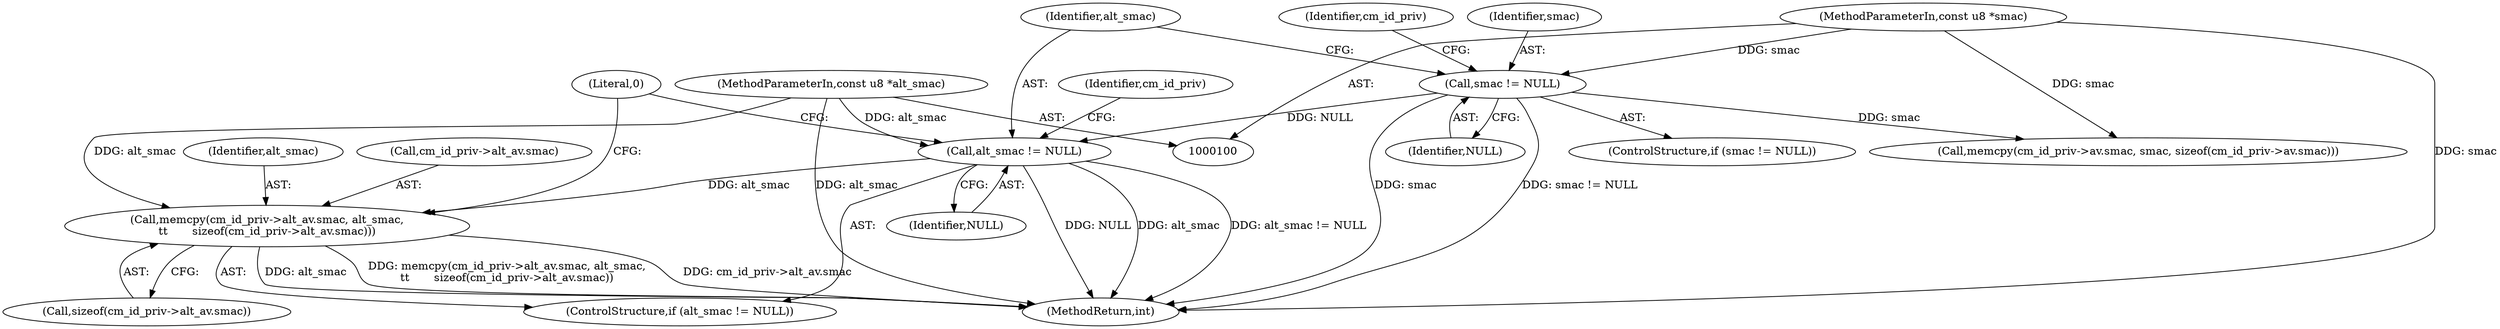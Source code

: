 digraph "1_linux_b2853fd6c2d0f383dbdf7427e263eb576a633867@API" {
"1000127" [label="(Call,memcpy(cm_id_priv->alt_av.smac, alt_smac,\n\t\t       sizeof(cm_id_priv->alt_av.smac)))"];
"1000124" [label="(Call,alt_smac != NULL)"];
"1000103" [label="(MethodParameterIn,const u8 *alt_smac)"];
"1000107" [label="(Call,smac != NULL)"];
"1000102" [label="(MethodParameterIn,const u8 *smac)"];
"1000124" [label="(Call,alt_smac != NULL)"];
"1000133" [label="(Identifier,alt_smac)"];
"1000134" [label="(Call,sizeof(cm_id_priv->alt_av.smac))"];
"1000126" [label="(Identifier,NULL)"];
"1000141" [label="(Literal,0)"];
"1000107" [label="(Call,smac != NULL)"];
"1000125" [label="(Identifier,alt_smac)"];
"1000127" [label="(Call,memcpy(cm_id_priv->alt_av.smac, alt_smac,\n\t\t       sizeof(cm_id_priv->alt_av.smac)))"];
"1000109" [label="(Identifier,NULL)"];
"1000128" [label="(Call,cm_id_priv->alt_av.smac)"];
"1000113" [label="(Identifier,cm_id_priv)"];
"1000103" [label="(MethodParameterIn,const u8 *alt_smac)"];
"1000110" [label="(Call,memcpy(cm_id_priv->av.smac, smac, sizeof(cm_id_priv->av.smac)))"];
"1000142" [label="(MethodReturn,int)"];
"1000106" [label="(ControlStructure,if (smac != NULL))"];
"1000102" [label="(MethodParameterIn,const u8 *smac)"];
"1000123" [label="(ControlStructure,if (alt_smac != NULL))"];
"1000108" [label="(Identifier,smac)"];
"1000130" [label="(Identifier,cm_id_priv)"];
"1000127" -> "1000123"  [label="AST: "];
"1000127" -> "1000134"  [label="CFG: "];
"1000128" -> "1000127"  [label="AST: "];
"1000133" -> "1000127"  [label="AST: "];
"1000134" -> "1000127"  [label="AST: "];
"1000141" -> "1000127"  [label="CFG: "];
"1000127" -> "1000142"  [label="DDG: memcpy(cm_id_priv->alt_av.smac, alt_smac,\n\t\t       sizeof(cm_id_priv->alt_av.smac))"];
"1000127" -> "1000142"  [label="DDG: cm_id_priv->alt_av.smac"];
"1000127" -> "1000142"  [label="DDG: alt_smac"];
"1000124" -> "1000127"  [label="DDG: alt_smac"];
"1000103" -> "1000127"  [label="DDG: alt_smac"];
"1000124" -> "1000123"  [label="AST: "];
"1000124" -> "1000126"  [label="CFG: "];
"1000125" -> "1000124"  [label="AST: "];
"1000126" -> "1000124"  [label="AST: "];
"1000130" -> "1000124"  [label="CFG: "];
"1000141" -> "1000124"  [label="CFG: "];
"1000124" -> "1000142"  [label="DDG: NULL"];
"1000124" -> "1000142"  [label="DDG: alt_smac"];
"1000124" -> "1000142"  [label="DDG: alt_smac != NULL"];
"1000103" -> "1000124"  [label="DDG: alt_smac"];
"1000107" -> "1000124"  [label="DDG: NULL"];
"1000103" -> "1000100"  [label="AST: "];
"1000103" -> "1000142"  [label="DDG: alt_smac"];
"1000107" -> "1000106"  [label="AST: "];
"1000107" -> "1000109"  [label="CFG: "];
"1000108" -> "1000107"  [label="AST: "];
"1000109" -> "1000107"  [label="AST: "];
"1000113" -> "1000107"  [label="CFG: "];
"1000125" -> "1000107"  [label="CFG: "];
"1000107" -> "1000142"  [label="DDG: smac"];
"1000107" -> "1000142"  [label="DDG: smac != NULL"];
"1000102" -> "1000107"  [label="DDG: smac"];
"1000107" -> "1000110"  [label="DDG: smac"];
"1000102" -> "1000100"  [label="AST: "];
"1000102" -> "1000142"  [label="DDG: smac"];
"1000102" -> "1000110"  [label="DDG: smac"];
}
